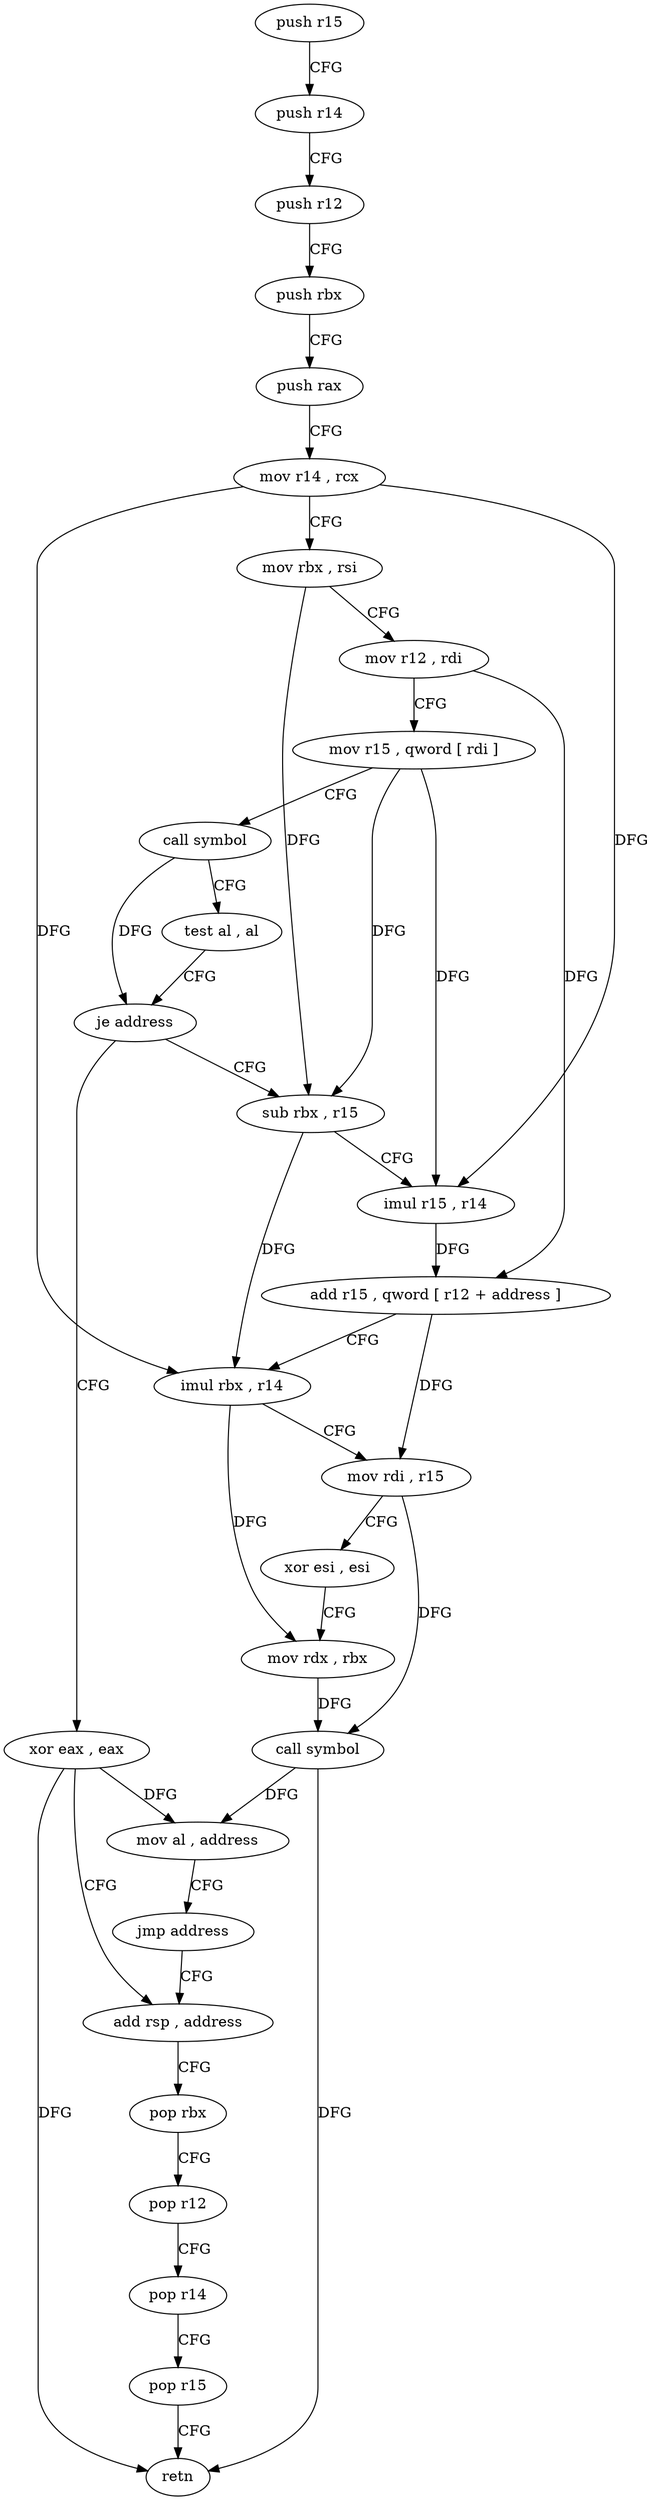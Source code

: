 digraph "func" {
"159456" [label = "push r15" ]
"159458" [label = "push r14" ]
"159460" [label = "push r12" ]
"159462" [label = "push rbx" ]
"159463" [label = "push rax" ]
"159464" [label = "mov r14 , rcx" ]
"159467" [label = "mov rbx , rsi" ]
"159470" [label = "mov r12 , rdi" ]
"159473" [label = "mov r15 , qword [ rdi ]" ]
"159476" [label = "call symbol" ]
"159481" [label = "test al , al" ]
"159483" [label = "je address" ]
"159518" [label = "xor eax , eax" ]
"159485" [label = "sub rbx , r15" ]
"159520" [label = "add rsp , address" ]
"159488" [label = "imul r15 , r14" ]
"159492" [label = "add r15 , qword [ r12 + address ]" ]
"159497" [label = "imul rbx , r14" ]
"159501" [label = "mov rdi , r15" ]
"159504" [label = "xor esi , esi" ]
"159506" [label = "mov rdx , rbx" ]
"159509" [label = "call symbol" ]
"159514" [label = "mov al , address" ]
"159516" [label = "jmp address" ]
"159524" [label = "pop rbx" ]
"159525" [label = "pop r12" ]
"159527" [label = "pop r14" ]
"159529" [label = "pop r15" ]
"159531" [label = "retn" ]
"159456" -> "159458" [ label = "CFG" ]
"159458" -> "159460" [ label = "CFG" ]
"159460" -> "159462" [ label = "CFG" ]
"159462" -> "159463" [ label = "CFG" ]
"159463" -> "159464" [ label = "CFG" ]
"159464" -> "159467" [ label = "CFG" ]
"159464" -> "159488" [ label = "DFG" ]
"159464" -> "159497" [ label = "DFG" ]
"159467" -> "159470" [ label = "CFG" ]
"159467" -> "159485" [ label = "DFG" ]
"159470" -> "159473" [ label = "CFG" ]
"159470" -> "159492" [ label = "DFG" ]
"159473" -> "159476" [ label = "CFG" ]
"159473" -> "159485" [ label = "DFG" ]
"159473" -> "159488" [ label = "DFG" ]
"159476" -> "159481" [ label = "CFG" ]
"159476" -> "159483" [ label = "DFG" ]
"159481" -> "159483" [ label = "CFG" ]
"159483" -> "159518" [ label = "CFG" ]
"159483" -> "159485" [ label = "CFG" ]
"159518" -> "159520" [ label = "CFG" ]
"159518" -> "159514" [ label = "DFG" ]
"159518" -> "159531" [ label = "DFG" ]
"159485" -> "159488" [ label = "CFG" ]
"159485" -> "159497" [ label = "DFG" ]
"159520" -> "159524" [ label = "CFG" ]
"159488" -> "159492" [ label = "DFG" ]
"159492" -> "159497" [ label = "CFG" ]
"159492" -> "159501" [ label = "DFG" ]
"159497" -> "159501" [ label = "CFG" ]
"159497" -> "159506" [ label = "DFG" ]
"159501" -> "159504" [ label = "CFG" ]
"159501" -> "159509" [ label = "DFG" ]
"159504" -> "159506" [ label = "CFG" ]
"159506" -> "159509" [ label = "DFG" ]
"159509" -> "159514" [ label = "DFG" ]
"159509" -> "159531" [ label = "DFG" ]
"159514" -> "159516" [ label = "CFG" ]
"159516" -> "159520" [ label = "CFG" ]
"159524" -> "159525" [ label = "CFG" ]
"159525" -> "159527" [ label = "CFG" ]
"159527" -> "159529" [ label = "CFG" ]
"159529" -> "159531" [ label = "CFG" ]
}
